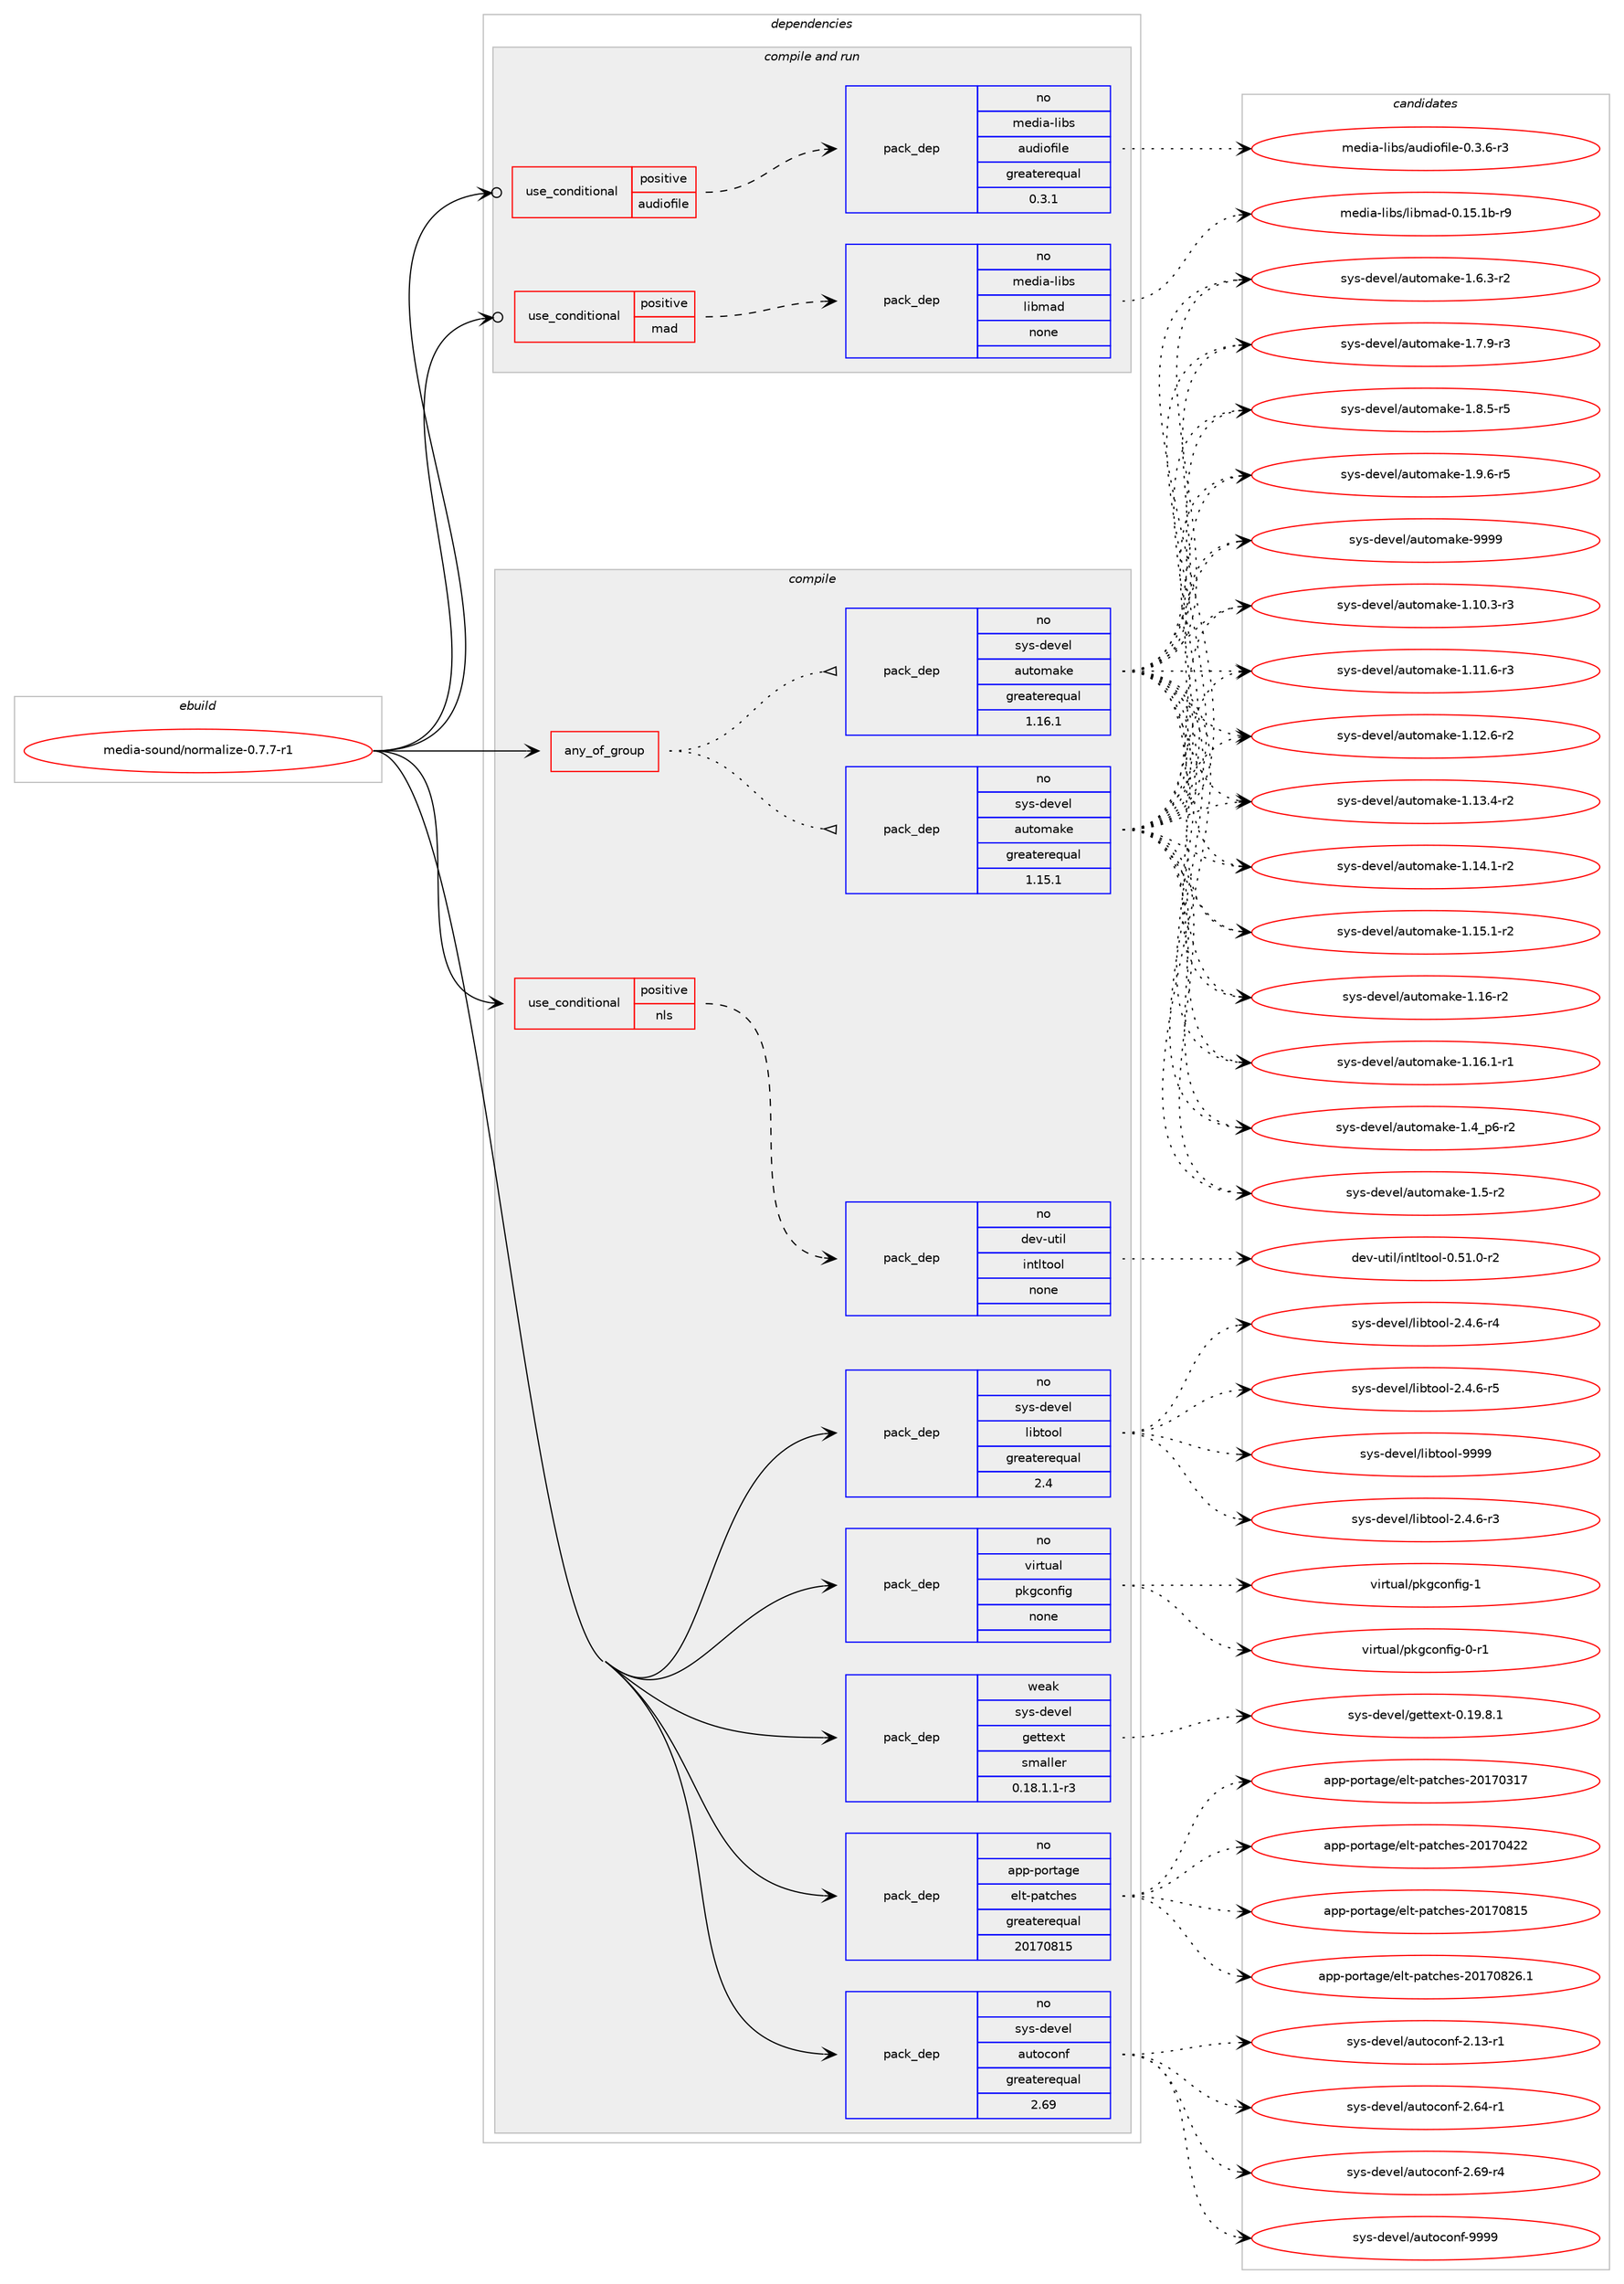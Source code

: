 digraph prolog {

# *************
# Graph options
# *************

newrank=true;
concentrate=true;
compound=true;
graph [rankdir=LR,fontname=Helvetica,fontsize=10,ranksep=1.5];#, ranksep=2.5, nodesep=0.2];
edge  [arrowhead=vee];
node  [fontname=Helvetica,fontsize=10];

# **********
# The ebuild
# **********

subgraph cluster_leftcol {
color=gray;
rank=same;
label=<<i>ebuild</i>>;
id [label="media-sound/normalize-0.7.7-r1", color=red, width=4, href="../media-sound/normalize-0.7.7-r1.svg"];
}

# ****************
# The dependencies
# ****************

subgraph cluster_midcol {
color=gray;
label=<<i>dependencies</i>>;
subgraph cluster_compile {
fillcolor="#eeeeee";
style=filled;
label=<<i>compile</i>>;
subgraph any25523 {
dependency1628693 [label=<<TABLE BORDER="0" CELLBORDER="1" CELLSPACING="0" CELLPADDING="4"><TR><TD CELLPADDING="10">any_of_group</TD></TR></TABLE>>, shape=none, color=red];subgraph pack1164597 {
dependency1628694 [label=<<TABLE BORDER="0" CELLBORDER="1" CELLSPACING="0" CELLPADDING="4" WIDTH="220"><TR><TD ROWSPAN="6" CELLPADDING="30">pack_dep</TD></TR><TR><TD WIDTH="110">no</TD></TR><TR><TD>sys-devel</TD></TR><TR><TD>automake</TD></TR><TR><TD>greaterequal</TD></TR><TR><TD>1.16.1</TD></TR></TABLE>>, shape=none, color=blue];
}
dependency1628693:e -> dependency1628694:w [weight=20,style="dotted",arrowhead="oinv"];
subgraph pack1164598 {
dependency1628695 [label=<<TABLE BORDER="0" CELLBORDER="1" CELLSPACING="0" CELLPADDING="4" WIDTH="220"><TR><TD ROWSPAN="6" CELLPADDING="30">pack_dep</TD></TR><TR><TD WIDTH="110">no</TD></TR><TR><TD>sys-devel</TD></TR><TR><TD>automake</TD></TR><TR><TD>greaterequal</TD></TR><TR><TD>1.15.1</TD></TR></TABLE>>, shape=none, color=blue];
}
dependency1628693:e -> dependency1628695:w [weight=20,style="dotted",arrowhead="oinv"];
}
id:e -> dependency1628693:w [weight=20,style="solid",arrowhead="vee"];
subgraph cond437803 {
dependency1628696 [label=<<TABLE BORDER="0" CELLBORDER="1" CELLSPACING="0" CELLPADDING="4"><TR><TD ROWSPAN="3" CELLPADDING="10">use_conditional</TD></TR><TR><TD>positive</TD></TR><TR><TD>nls</TD></TR></TABLE>>, shape=none, color=red];
subgraph pack1164599 {
dependency1628697 [label=<<TABLE BORDER="0" CELLBORDER="1" CELLSPACING="0" CELLPADDING="4" WIDTH="220"><TR><TD ROWSPAN="6" CELLPADDING="30">pack_dep</TD></TR><TR><TD WIDTH="110">no</TD></TR><TR><TD>dev-util</TD></TR><TR><TD>intltool</TD></TR><TR><TD>none</TD></TR><TR><TD></TD></TR></TABLE>>, shape=none, color=blue];
}
dependency1628696:e -> dependency1628697:w [weight=20,style="dashed",arrowhead="vee"];
}
id:e -> dependency1628696:w [weight=20,style="solid",arrowhead="vee"];
subgraph pack1164600 {
dependency1628698 [label=<<TABLE BORDER="0" CELLBORDER="1" CELLSPACING="0" CELLPADDING="4" WIDTH="220"><TR><TD ROWSPAN="6" CELLPADDING="30">pack_dep</TD></TR><TR><TD WIDTH="110">no</TD></TR><TR><TD>app-portage</TD></TR><TR><TD>elt-patches</TD></TR><TR><TD>greaterequal</TD></TR><TR><TD>20170815</TD></TR></TABLE>>, shape=none, color=blue];
}
id:e -> dependency1628698:w [weight=20,style="solid",arrowhead="vee"];
subgraph pack1164601 {
dependency1628699 [label=<<TABLE BORDER="0" CELLBORDER="1" CELLSPACING="0" CELLPADDING="4" WIDTH="220"><TR><TD ROWSPAN="6" CELLPADDING="30">pack_dep</TD></TR><TR><TD WIDTH="110">no</TD></TR><TR><TD>sys-devel</TD></TR><TR><TD>autoconf</TD></TR><TR><TD>greaterequal</TD></TR><TR><TD>2.69</TD></TR></TABLE>>, shape=none, color=blue];
}
id:e -> dependency1628699:w [weight=20,style="solid",arrowhead="vee"];
subgraph pack1164602 {
dependency1628700 [label=<<TABLE BORDER="0" CELLBORDER="1" CELLSPACING="0" CELLPADDING="4" WIDTH="220"><TR><TD ROWSPAN="6" CELLPADDING="30">pack_dep</TD></TR><TR><TD WIDTH="110">no</TD></TR><TR><TD>sys-devel</TD></TR><TR><TD>libtool</TD></TR><TR><TD>greaterequal</TD></TR><TR><TD>2.4</TD></TR></TABLE>>, shape=none, color=blue];
}
id:e -> dependency1628700:w [weight=20,style="solid",arrowhead="vee"];
subgraph pack1164603 {
dependency1628701 [label=<<TABLE BORDER="0" CELLBORDER="1" CELLSPACING="0" CELLPADDING="4" WIDTH="220"><TR><TD ROWSPAN="6" CELLPADDING="30">pack_dep</TD></TR><TR><TD WIDTH="110">no</TD></TR><TR><TD>virtual</TD></TR><TR><TD>pkgconfig</TD></TR><TR><TD>none</TD></TR><TR><TD></TD></TR></TABLE>>, shape=none, color=blue];
}
id:e -> dependency1628701:w [weight=20,style="solid",arrowhead="vee"];
subgraph pack1164604 {
dependency1628702 [label=<<TABLE BORDER="0" CELLBORDER="1" CELLSPACING="0" CELLPADDING="4" WIDTH="220"><TR><TD ROWSPAN="6" CELLPADDING="30">pack_dep</TD></TR><TR><TD WIDTH="110">weak</TD></TR><TR><TD>sys-devel</TD></TR><TR><TD>gettext</TD></TR><TR><TD>smaller</TD></TR><TR><TD>0.18.1.1-r3</TD></TR></TABLE>>, shape=none, color=blue];
}
id:e -> dependency1628702:w [weight=20,style="solid",arrowhead="vee"];
}
subgraph cluster_compileandrun {
fillcolor="#eeeeee";
style=filled;
label=<<i>compile and run</i>>;
subgraph cond437804 {
dependency1628703 [label=<<TABLE BORDER="0" CELLBORDER="1" CELLSPACING="0" CELLPADDING="4"><TR><TD ROWSPAN="3" CELLPADDING="10">use_conditional</TD></TR><TR><TD>positive</TD></TR><TR><TD>audiofile</TD></TR></TABLE>>, shape=none, color=red];
subgraph pack1164605 {
dependency1628704 [label=<<TABLE BORDER="0" CELLBORDER="1" CELLSPACING="0" CELLPADDING="4" WIDTH="220"><TR><TD ROWSPAN="6" CELLPADDING="30">pack_dep</TD></TR><TR><TD WIDTH="110">no</TD></TR><TR><TD>media-libs</TD></TR><TR><TD>audiofile</TD></TR><TR><TD>greaterequal</TD></TR><TR><TD>0.3.1</TD></TR></TABLE>>, shape=none, color=blue];
}
dependency1628703:e -> dependency1628704:w [weight=20,style="dashed",arrowhead="vee"];
}
id:e -> dependency1628703:w [weight=20,style="solid",arrowhead="odotvee"];
subgraph cond437805 {
dependency1628705 [label=<<TABLE BORDER="0" CELLBORDER="1" CELLSPACING="0" CELLPADDING="4"><TR><TD ROWSPAN="3" CELLPADDING="10">use_conditional</TD></TR><TR><TD>positive</TD></TR><TR><TD>mad</TD></TR></TABLE>>, shape=none, color=red];
subgraph pack1164606 {
dependency1628706 [label=<<TABLE BORDER="0" CELLBORDER="1" CELLSPACING="0" CELLPADDING="4" WIDTH="220"><TR><TD ROWSPAN="6" CELLPADDING="30">pack_dep</TD></TR><TR><TD WIDTH="110">no</TD></TR><TR><TD>media-libs</TD></TR><TR><TD>libmad</TD></TR><TR><TD>none</TD></TR><TR><TD></TD></TR></TABLE>>, shape=none, color=blue];
}
dependency1628705:e -> dependency1628706:w [weight=20,style="dashed",arrowhead="vee"];
}
id:e -> dependency1628705:w [weight=20,style="solid",arrowhead="odotvee"];
}
subgraph cluster_run {
fillcolor="#eeeeee";
style=filled;
label=<<i>run</i>>;
}
}

# **************
# The candidates
# **************

subgraph cluster_choices {
rank=same;
color=gray;
label=<<i>candidates</i>>;

subgraph choice1164597 {
color=black;
nodesep=1;
choice11512111545100101118101108479711711611110997107101454946494846514511451 [label="sys-devel/automake-1.10.3-r3", color=red, width=4,href="../sys-devel/automake-1.10.3-r3.svg"];
choice11512111545100101118101108479711711611110997107101454946494946544511451 [label="sys-devel/automake-1.11.6-r3", color=red, width=4,href="../sys-devel/automake-1.11.6-r3.svg"];
choice11512111545100101118101108479711711611110997107101454946495046544511450 [label="sys-devel/automake-1.12.6-r2", color=red, width=4,href="../sys-devel/automake-1.12.6-r2.svg"];
choice11512111545100101118101108479711711611110997107101454946495146524511450 [label="sys-devel/automake-1.13.4-r2", color=red, width=4,href="../sys-devel/automake-1.13.4-r2.svg"];
choice11512111545100101118101108479711711611110997107101454946495246494511450 [label="sys-devel/automake-1.14.1-r2", color=red, width=4,href="../sys-devel/automake-1.14.1-r2.svg"];
choice11512111545100101118101108479711711611110997107101454946495346494511450 [label="sys-devel/automake-1.15.1-r2", color=red, width=4,href="../sys-devel/automake-1.15.1-r2.svg"];
choice1151211154510010111810110847971171161111099710710145494649544511450 [label="sys-devel/automake-1.16-r2", color=red, width=4,href="../sys-devel/automake-1.16-r2.svg"];
choice11512111545100101118101108479711711611110997107101454946495446494511449 [label="sys-devel/automake-1.16.1-r1", color=red, width=4,href="../sys-devel/automake-1.16.1-r1.svg"];
choice115121115451001011181011084797117116111109971071014549465295112544511450 [label="sys-devel/automake-1.4_p6-r2", color=red, width=4,href="../sys-devel/automake-1.4_p6-r2.svg"];
choice11512111545100101118101108479711711611110997107101454946534511450 [label="sys-devel/automake-1.5-r2", color=red, width=4,href="../sys-devel/automake-1.5-r2.svg"];
choice115121115451001011181011084797117116111109971071014549465446514511450 [label="sys-devel/automake-1.6.3-r2", color=red, width=4,href="../sys-devel/automake-1.6.3-r2.svg"];
choice115121115451001011181011084797117116111109971071014549465546574511451 [label="sys-devel/automake-1.7.9-r3", color=red, width=4,href="../sys-devel/automake-1.7.9-r3.svg"];
choice115121115451001011181011084797117116111109971071014549465646534511453 [label="sys-devel/automake-1.8.5-r5", color=red, width=4,href="../sys-devel/automake-1.8.5-r5.svg"];
choice115121115451001011181011084797117116111109971071014549465746544511453 [label="sys-devel/automake-1.9.6-r5", color=red, width=4,href="../sys-devel/automake-1.9.6-r5.svg"];
choice115121115451001011181011084797117116111109971071014557575757 [label="sys-devel/automake-9999", color=red, width=4,href="../sys-devel/automake-9999.svg"];
dependency1628694:e -> choice11512111545100101118101108479711711611110997107101454946494846514511451:w [style=dotted,weight="100"];
dependency1628694:e -> choice11512111545100101118101108479711711611110997107101454946494946544511451:w [style=dotted,weight="100"];
dependency1628694:e -> choice11512111545100101118101108479711711611110997107101454946495046544511450:w [style=dotted,weight="100"];
dependency1628694:e -> choice11512111545100101118101108479711711611110997107101454946495146524511450:w [style=dotted,weight="100"];
dependency1628694:e -> choice11512111545100101118101108479711711611110997107101454946495246494511450:w [style=dotted,weight="100"];
dependency1628694:e -> choice11512111545100101118101108479711711611110997107101454946495346494511450:w [style=dotted,weight="100"];
dependency1628694:e -> choice1151211154510010111810110847971171161111099710710145494649544511450:w [style=dotted,weight="100"];
dependency1628694:e -> choice11512111545100101118101108479711711611110997107101454946495446494511449:w [style=dotted,weight="100"];
dependency1628694:e -> choice115121115451001011181011084797117116111109971071014549465295112544511450:w [style=dotted,weight="100"];
dependency1628694:e -> choice11512111545100101118101108479711711611110997107101454946534511450:w [style=dotted,weight="100"];
dependency1628694:e -> choice115121115451001011181011084797117116111109971071014549465446514511450:w [style=dotted,weight="100"];
dependency1628694:e -> choice115121115451001011181011084797117116111109971071014549465546574511451:w [style=dotted,weight="100"];
dependency1628694:e -> choice115121115451001011181011084797117116111109971071014549465646534511453:w [style=dotted,weight="100"];
dependency1628694:e -> choice115121115451001011181011084797117116111109971071014549465746544511453:w [style=dotted,weight="100"];
dependency1628694:e -> choice115121115451001011181011084797117116111109971071014557575757:w [style=dotted,weight="100"];
}
subgraph choice1164598 {
color=black;
nodesep=1;
choice11512111545100101118101108479711711611110997107101454946494846514511451 [label="sys-devel/automake-1.10.3-r3", color=red, width=4,href="../sys-devel/automake-1.10.3-r3.svg"];
choice11512111545100101118101108479711711611110997107101454946494946544511451 [label="sys-devel/automake-1.11.6-r3", color=red, width=4,href="../sys-devel/automake-1.11.6-r3.svg"];
choice11512111545100101118101108479711711611110997107101454946495046544511450 [label="sys-devel/automake-1.12.6-r2", color=red, width=4,href="../sys-devel/automake-1.12.6-r2.svg"];
choice11512111545100101118101108479711711611110997107101454946495146524511450 [label="sys-devel/automake-1.13.4-r2", color=red, width=4,href="../sys-devel/automake-1.13.4-r2.svg"];
choice11512111545100101118101108479711711611110997107101454946495246494511450 [label="sys-devel/automake-1.14.1-r2", color=red, width=4,href="../sys-devel/automake-1.14.1-r2.svg"];
choice11512111545100101118101108479711711611110997107101454946495346494511450 [label="sys-devel/automake-1.15.1-r2", color=red, width=4,href="../sys-devel/automake-1.15.1-r2.svg"];
choice1151211154510010111810110847971171161111099710710145494649544511450 [label="sys-devel/automake-1.16-r2", color=red, width=4,href="../sys-devel/automake-1.16-r2.svg"];
choice11512111545100101118101108479711711611110997107101454946495446494511449 [label="sys-devel/automake-1.16.1-r1", color=red, width=4,href="../sys-devel/automake-1.16.1-r1.svg"];
choice115121115451001011181011084797117116111109971071014549465295112544511450 [label="sys-devel/automake-1.4_p6-r2", color=red, width=4,href="../sys-devel/automake-1.4_p6-r2.svg"];
choice11512111545100101118101108479711711611110997107101454946534511450 [label="sys-devel/automake-1.5-r2", color=red, width=4,href="../sys-devel/automake-1.5-r2.svg"];
choice115121115451001011181011084797117116111109971071014549465446514511450 [label="sys-devel/automake-1.6.3-r2", color=red, width=4,href="../sys-devel/automake-1.6.3-r2.svg"];
choice115121115451001011181011084797117116111109971071014549465546574511451 [label="sys-devel/automake-1.7.9-r3", color=red, width=4,href="../sys-devel/automake-1.7.9-r3.svg"];
choice115121115451001011181011084797117116111109971071014549465646534511453 [label="sys-devel/automake-1.8.5-r5", color=red, width=4,href="../sys-devel/automake-1.8.5-r5.svg"];
choice115121115451001011181011084797117116111109971071014549465746544511453 [label="sys-devel/automake-1.9.6-r5", color=red, width=4,href="../sys-devel/automake-1.9.6-r5.svg"];
choice115121115451001011181011084797117116111109971071014557575757 [label="sys-devel/automake-9999", color=red, width=4,href="../sys-devel/automake-9999.svg"];
dependency1628695:e -> choice11512111545100101118101108479711711611110997107101454946494846514511451:w [style=dotted,weight="100"];
dependency1628695:e -> choice11512111545100101118101108479711711611110997107101454946494946544511451:w [style=dotted,weight="100"];
dependency1628695:e -> choice11512111545100101118101108479711711611110997107101454946495046544511450:w [style=dotted,weight="100"];
dependency1628695:e -> choice11512111545100101118101108479711711611110997107101454946495146524511450:w [style=dotted,weight="100"];
dependency1628695:e -> choice11512111545100101118101108479711711611110997107101454946495246494511450:w [style=dotted,weight="100"];
dependency1628695:e -> choice11512111545100101118101108479711711611110997107101454946495346494511450:w [style=dotted,weight="100"];
dependency1628695:e -> choice1151211154510010111810110847971171161111099710710145494649544511450:w [style=dotted,weight="100"];
dependency1628695:e -> choice11512111545100101118101108479711711611110997107101454946495446494511449:w [style=dotted,weight="100"];
dependency1628695:e -> choice115121115451001011181011084797117116111109971071014549465295112544511450:w [style=dotted,weight="100"];
dependency1628695:e -> choice11512111545100101118101108479711711611110997107101454946534511450:w [style=dotted,weight="100"];
dependency1628695:e -> choice115121115451001011181011084797117116111109971071014549465446514511450:w [style=dotted,weight="100"];
dependency1628695:e -> choice115121115451001011181011084797117116111109971071014549465546574511451:w [style=dotted,weight="100"];
dependency1628695:e -> choice115121115451001011181011084797117116111109971071014549465646534511453:w [style=dotted,weight="100"];
dependency1628695:e -> choice115121115451001011181011084797117116111109971071014549465746544511453:w [style=dotted,weight="100"];
dependency1628695:e -> choice115121115451001011181011084797117116111109971071014557575757:w [style=dotted,weight="100"];
}
subgraph choice1164599 {
color=black;
nodesep=1;
choice1001011184511711610510847105110116108116111111108454846534946484511450 [label="dev-util/intltool-0.51.0-r2", color=red, width=4,href="../dev-util/intltool-0.51.0-r2.svg"];
dependency1628697:e -> choice1001011184511711610510847105110116108116111111108454846534946484511450:w [style=dotted,weight="100"];
}
subgraph choice1164600 {
color=black;
nodesep=1;
choice97112112451121111141169710310147101108116451129711699104101115455048495548514955 [label="app-portage/elt-patches-20170317", color=red, width=4,href="../app-portage/elt-patches-20170317.svg"];
choice97112112451121111141169710310147101108116451129711699104101115455048495548525050 [label="app-portage/elt-patches-20170422", color=red, width=4,href="../app-portage/elt-patches-20170422.svg"];
choice97112112451121111141169710310147101108116451129711699104101115455048495548564953 [label="app-portage/elt-patches-20170815", color=red, width=4,href="../app-portage/elt-patches-20170815.svg"];
choice971121124511211111411697103101471011081164511297116991041011154550484955485650544649 [label="app-portage/elt-patches-20170826.1", color=red, width=4,href="../app-portage/elt-patches-20170826.1.svg"];
dependency1628698:e -> choice97112112451121111141169710310147101108116451129711699104101115455048495548514955:w [style=dotted,weight="100"];
dependency1628698:e -> choice97112112451121111141169710310147101108116451129711699104101115455048495548525050:w [style=dotted,weight="100"];
dependency1628698:e -> choice97112112451121111141169710310147101108116451129711699104101115455048495548564953:w [style=dotted,weight="100"];
dependency1628698:e -> choice971121124511211111411697103101471011081164511297116991041011154550484955485650544649:w [style=dotted,weight="100"];
}
subgraph choice1164601 {
color=black;
nodesep=1;
choice1151211154510010111810110847971171161119911111010245504649514511449 [label="sys-devel/autoconf-2.13-r1", color=red, width=4,href="../sys-devel/autoconf-2.13-r1.svg"];
choice1151211154510010111810110847971171161119911111010245504654524511449 [label="sys-devel/autoconf-2.64-r1", color=red, width=4,href="../sys-devel/autoconf-2.64-r1.svg"];
choice1151211154510010111810110847971171161119911111010245504654574511452 [label="sys-devel/autoconf-2.69-r4", color=red, width=4,href="../sys-devel/autoconf-2.69-r4.svg"];
choice115121115451001011181011084797117116111991111101024557575757 [label="sys-devel/autoconf-9999", color=red, width=4,href="../sys-devel/autoconf-9999.svg"];
dependency1628699:e -> choice1151211154510010111810110847971171161119911111010245504649514511449:w [style=dotted,weight="100"];
dependency1628699:e -> choice1151211154510010111810110847971171161119911111010245504654524511449:w [style=dotted,weight="100"];
dependency1628699:e -> choice1151211154510010111810110847971171161119911111010245504654574511452:w [style=dotted,weight="100"];
dependency1628699:e -> choice115121115451001011181011084797117116111991111101024557575757:w [style=dotted,weight="100"];
}
subgraph choice1164602 {
color=black;
nodesep=1;
choice1151211154510010111810110847108105981161111111084550465246544511451 [label="sys-devel/libtool-2.4.6-r3", color=red, width=4,href="../sys-devel/libtool-2.4.6-r3.svg"];
choice1151211154510010111810110847108105981161111111084550465246544511452 [label="sys-devel/libtool-2.4.6-r4", color=red, width=4,href="../sys-devel/libtool-2.4.6-r4.svg"];
choice1151211154510010111810110847108105981161111111084550465246544511453 [label="sys-devel/libtool-2.4.6-r5", color=red, width=4,href="../sys-devel/libtool-2.4.6-r5.svg"];
choice1151211154510010111810110847108105981161111111084557575757 [label="sys-devel/libtool-9999", color=red, width=4,href="../sys-devel/libtool-9999.svg"];
dependency1628700:e -> choice1151211154510010111810110847108105981161111111084550465246544511451:w [style=dotted,weight="100"];
dependency1628700:e -> choice1151211154510010111810110847108105981161111111084550465246544511452:w [style=dotted,weight="100"];
dependency1628700:e -> choice1151211154510010111810110847108105981161111111084550465246544511453:w [style=dotted,weight="100"];
dependency1628700:e -> choice1151211154510010111810110847108105981161111111084557575757:w [style=dotted,weight="100"];
}
subgraph choice1164603 {
color=black;
nodesep=1;
choice11810511411611797108471121071039911111010210510345484511449 [label="virtual/pkgconfig-0-r1", color=red, width=4,href="../virtual/pkgconfig-0-r1.svg"];
choice1181051141161179710847112107103991111101021051034549 [label="virtual/pkgconfig-1", color=red, width=4,href="../virtual/pkgconfig-1.svg"];
dependency1628701:e -> choice11810511411611797108471121071039911111010210510345484511449:w [style=dotted,weight="100"];
dependency1628701:e -> choice1181051141161179710847112107103991111101021051034549:w [style=dotted,weight="100"];
}
subgraph choice1164604 {
color=black;
nodesep=1;
choice1151211154510010111810110847103101116116101120116454846495746564649 [label="sys-devel/gettext-0.19.8.1", color=red, width=4,href="../sys-devel/gettext-0.19.8.1.svg"];
dependency1628702:e -> choice1151211154510010111810110847103101116116101120116454846495746564649:w [style=dotted,weight="100"];
}
subgraph choice1164605 {
color=black;
nodesep=1;
choice10910110010597451081059811547971171001051111021051081014548465146544511451 [label="media-libs/audiofile-0.3.6-r3", color=red, width=4,href="../media-libs/audiofile-0.3.6-r3.svg"];
dependency1628704:e -> choice10910110010597451081059811547971171001051111021051081014548465146544511451:w [style=dotted,weight="100"];
}
subgraph choice1164606 {
color=black;
nodesep=1;
choice10910110010597451081059811547108105981099710045484649534649984511457 [label="media-libs/libmad-0.15.1b-r9", color=red, width=4,href="../media-libs/libmad-0.15.1b-r9.svg"];
dependency1628706:e -> choice10910110010597451081059811547108105981099710045484649534649984511457:w [style=dotted,weight="100"];
}
}

}
